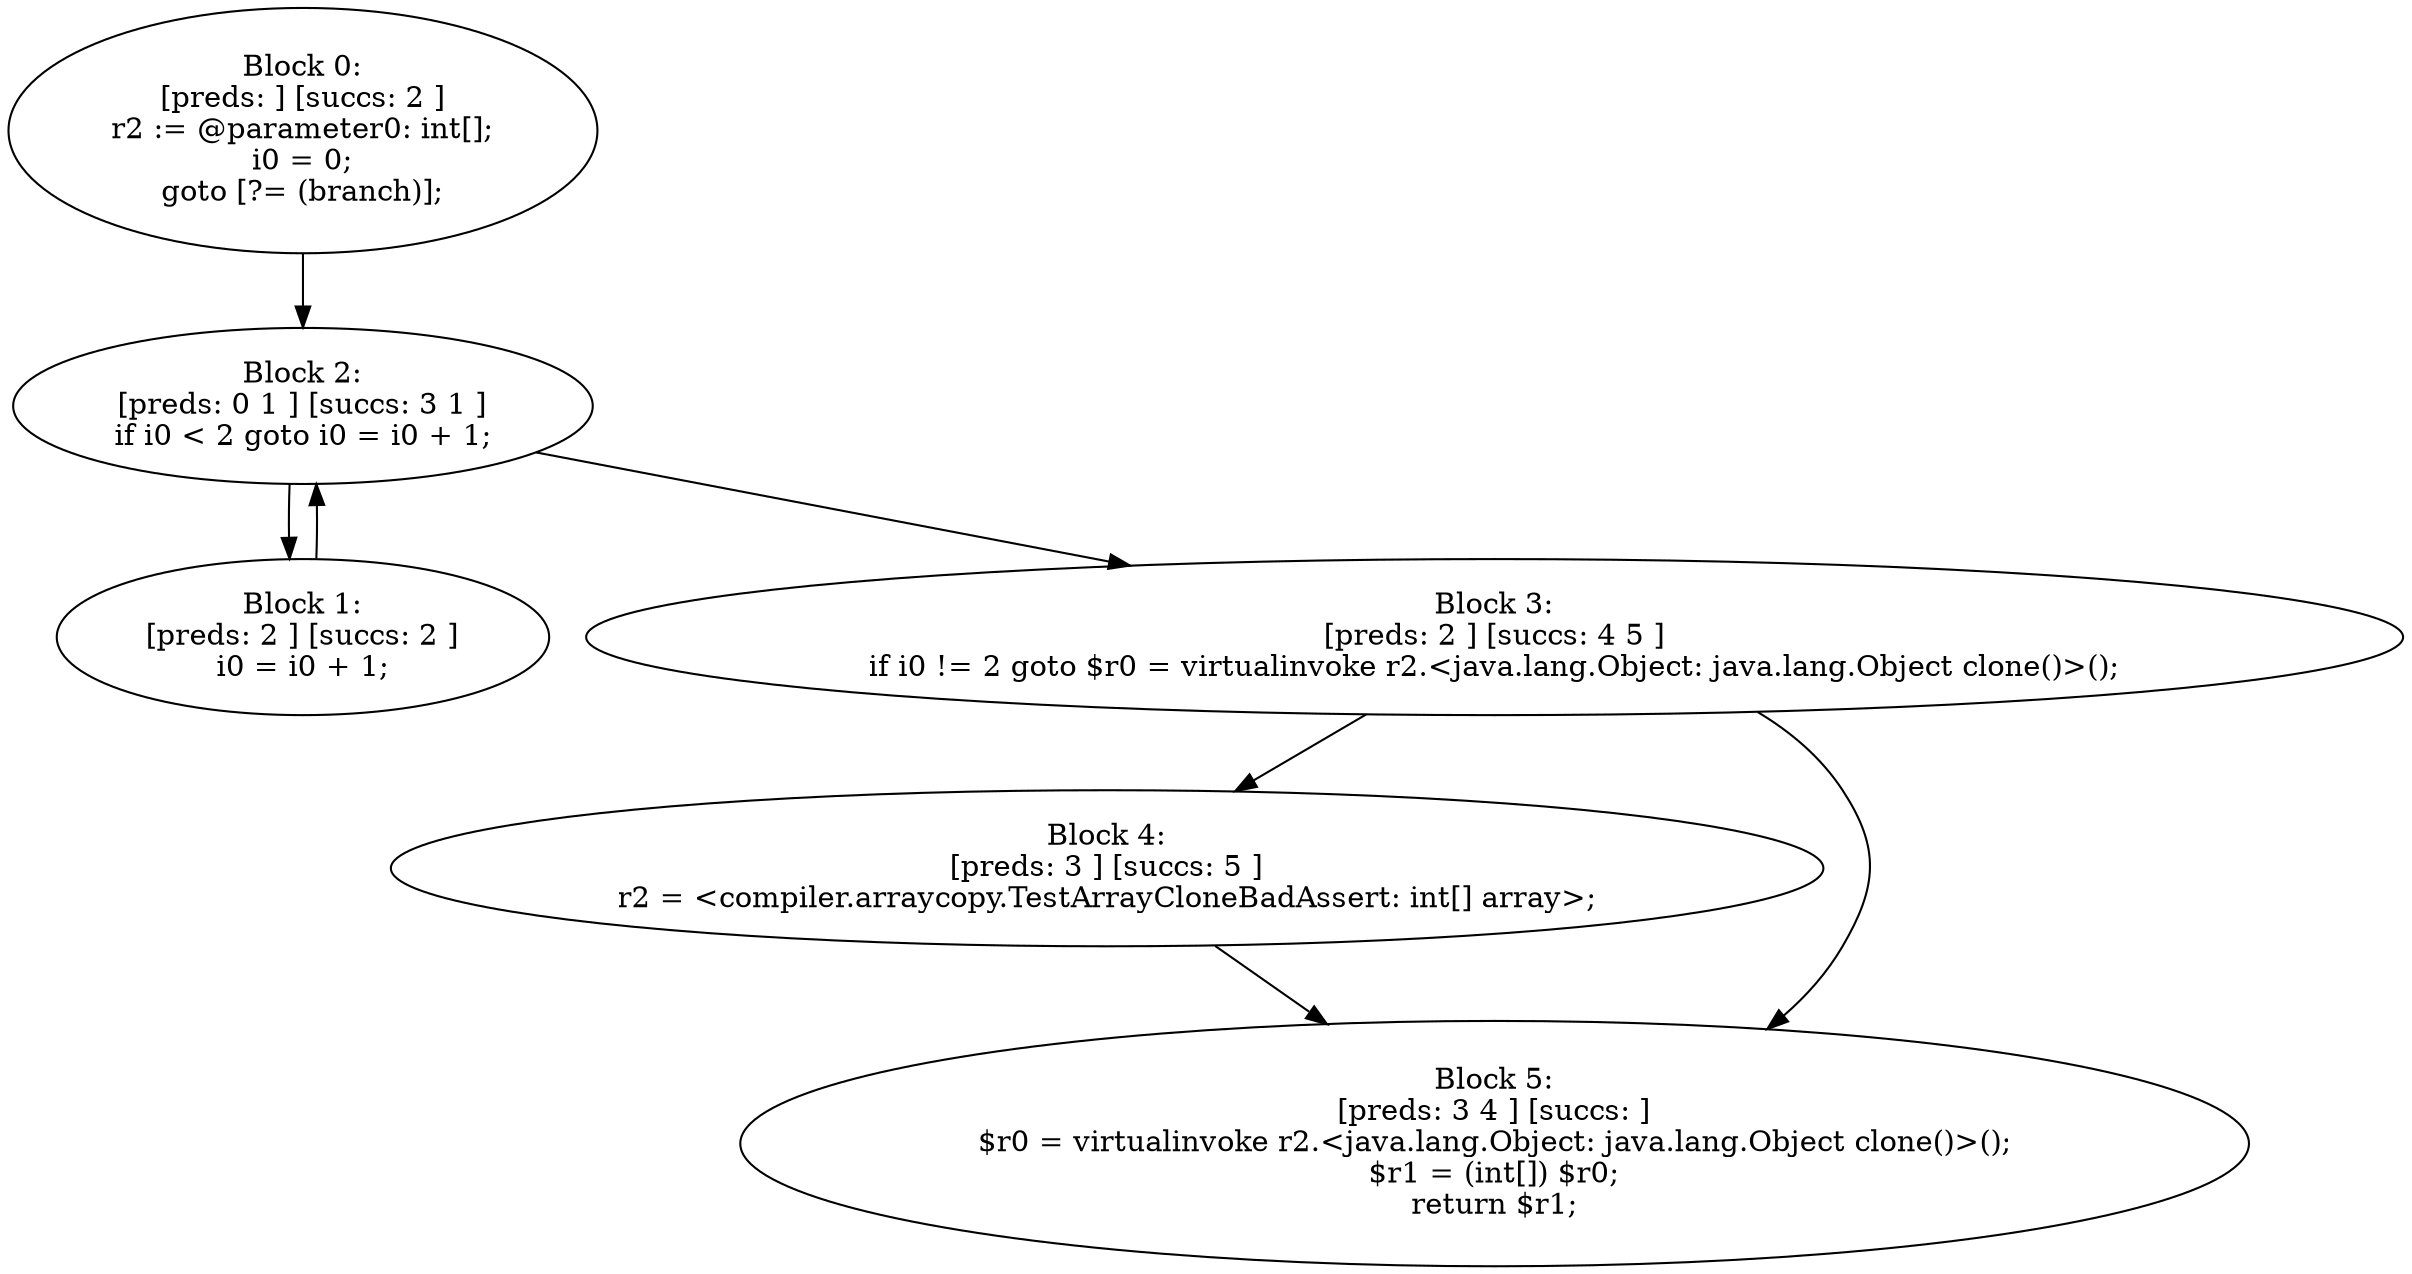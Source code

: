 digraph "unitGraph" {
    "Block 0:
[preds: ] [succs: 2 ]
r2 := @parameter0: int[];
i0 = 0;
goto [?= (branch)];
"
    "Block 1:
[preds: 2 ] [succs: 2 ]
i0 = i0 + 1;
"
    "Block 2:
[preds: 0 1 ] [succs: 3 1 ]
if i0 < 2 goto i0 = i0 + 1;
"
    "Block 3:
[preds: 2 ] [succs: 4 5 ]
if i0 != 2 goto $r0 = virtualinvoke r2.<java.lang.Object: java.lang.Object clone()>();
"
    "Block 4:
[preds: 3 ] [succs: 5 ]
r2 = <compiler.arraycopy.TestArrayCloneBadAssert: int[] array>;
"
    "Block 5:
[preds: 3 4 ] [succs: ]
$r0 = virtualinvoke r2.<java.lang.Object: java.lang.Object clone()>();
$r1 = (int[]) $r0;
return $r1;
"
    "Block 0:
[preds: ] [succs: 2 ]
r2 := @parameter0: int[];
i0 = 0;
goto [?= (branch)];
"->"Block 2:
[preds: 0 1 ] [succs: 3 1 ]
if i0 < 2 goto i0 = i0 + 1;
";
    "Block 1:
[preds: 2 ] [succs: 2 ]
i0 = i0 + 1;
"->"Block 2:
[preds: 0 1 ] [succs: 3 1 ]
if i0 < 2 goto i0 = i0 + 1;
";
    "Block 2:
[preds: 0 1 ] [succs: 3 1 ]
if i0 < 2 goto i0 = i0 + 1;
"->"Block 3:
[preds: 2 ] [succs: 4 5 ]
if i0 != 2 goto $r0 = virtualinvoke r2.<java.lang.Object: java.lang.Object clone()>();
";
    "Block 2:
[preds: 0 1 ] [succs: 3 1 ]
if i0 < 2 goto i0 = i0 + 1;
"->"Block 1:
[preds: 2 ] [succs: 2 ]
i0 = i0 + 1;
";
    "Block 3:
[preds: 2 ] [succs: 4 5 ]
if i0 != 2 goto $r0 = virtualinvoke r2.<java.lang.Object: java.lang.Object clone()>();
"->"Block 4:
[preds: 3 ] [succs: 5 ]
r2 = <compiler.arraycopy.TestArrayCloneBadAssert: int[] array>;
";
    "Block 3:
[preds: 2 ] [succs: 4 5 ]
if i0 != 2 goto $r0 = virtualinvoke r2.<java.lang.Object: java.lang.Object clone()>();
"->"Block 5:
[preds: 3 4 ] [succs: ]
$r0 = virtualinvoke r2.<java.lang.Object: java.lang.Object clone()>();
$r1 = (int[]) $r0;
return $r1;
";
    "Block 4:
[preds: 3 ] [succs: 5 ]
r2 = <compiler.arraycopy.TestArrayCloneBadAssert: int[] array>;
"->"Block 5:
[preds: 3 4 ] [succs: ]
$r0 = virtualinvoke r2.<java.lang.Object: java.lang.Object clone()>();
$r1 = (int[]) $r0;
return $r1;
";
}

